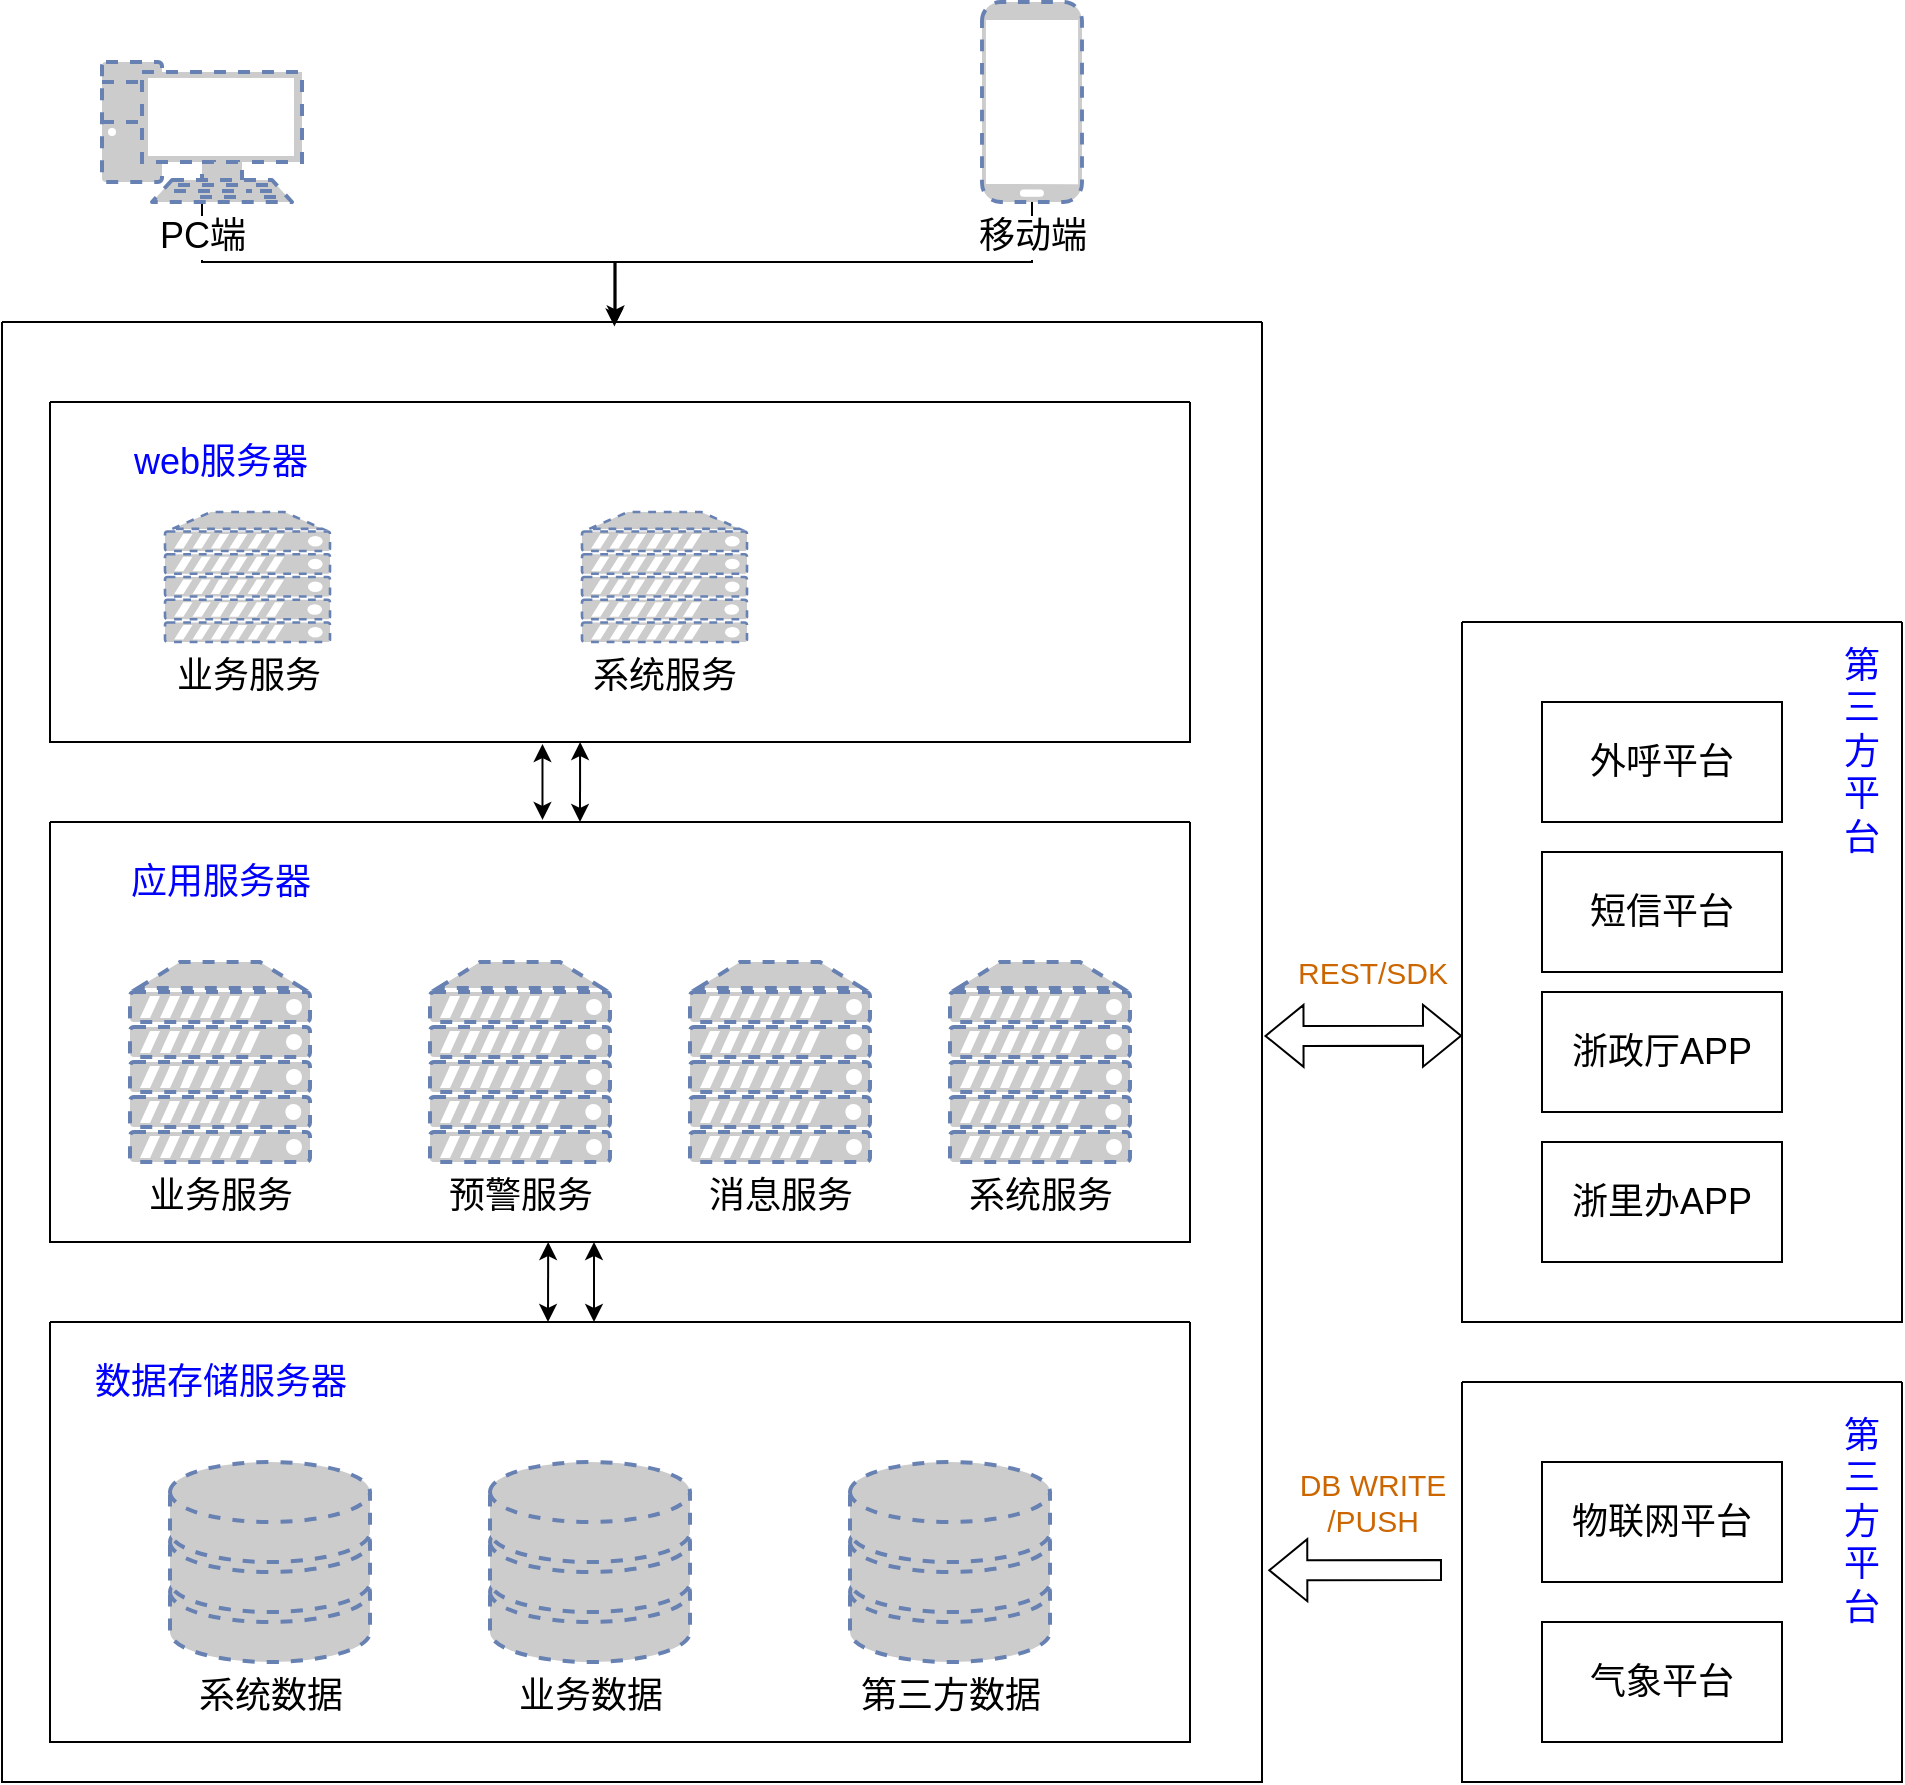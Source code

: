 <mxfile version="15.6.6" type="github">
  <diagram id="nbt3TyejnmN0GIqfXfZn" name="Page-1">
    <mxGraphModel dx="2249" dy="794" grid="1" gridSize="10" guides="1" tooltips="1" connect="1" arrows="1" fold="1" page="1" pageScale="1" pageWidth="827" pageHeight="1169" math="0" shadow="0">
      <root>
        <mxCell id="0" />
        <mxCell id="1" parent="0" />
        <mxCell id="oNlbJa3u0MXDVnOYEHn1-16" value="" style="swimlane;startSize=0;labelBackgroundColor=default;fontSize=22;fontColor=default;strokeColor=default;fillColor=default;" vertex="1" parent="1">
          <mxGeometry x="550" y="410" width="220" height="350" as="geometry" />
        </mxCell>
        <mxCell id="oNlbJa3u0MXDVnOYEHn1-18" value="外呼平台" style="rounded=0;whiteSpace=wrap;html=1;labelBackgroundColor=default;fontSize=18;fontColor=default;strokeColor=default;fillColor=default;" vertex="1" parent="oNlbJa3u0MXDVnOYEHn1-16">
          <mxGeometry x="40" y="40" width="120" height="60" as="geometry" />
        </mxCell>
        <mxCell id="oNlbJa3u0MXDVnOYEHn1-20" value="短信平台" style="rounded=0;whiteSpace=wrap;html=1;labelBackgroundColor=default;fontSize=18;fontColor=default;strokeColor=default;fillColor=default;" vertex="1" parent="oNlbJa3u0MXDVnOYEHn1-16">
          <mxGeometry x="40" y="115" width="120" height="60" as="geometry" />
        </mxCell>
        <mxCell id="oNlbJa3u0MXDVnOYEHn1-21" value="浙政厅APP" style="rounded=0;whiteSpace=wrap;html=1;labelBackgroundColor=default;fontSize=18;fontColor=default;strokeColor=default;fillColor=default;" vertex="1" parent="oNlbJa3u0MXDVnOYEHn1-16">
          <mxGeometry x="40" y="185" width="120" height="60" as="geometry" />
        </mxCell>
        <mxCell id="oNlbJa3u0MXDVnOYEHn1-22" value="浙里办APP" style="rounded=0;whiteSpace=wrap;html=1;labelBackgroundColor=default;fontSize=18;fontColor=default;strokeColor=default;fillColor=default;" vertex="1" parent="oNlbJa3u0MXDVnOYEHn1-16">
          <mxGeometry x="40" y="260" width="120" height="60" as="geometry" />
        </mxCell>
        <mxCell id="oNlbJa3u0MXDVnOYEHn1-35" value="第三方平台" style="rounded=0;whiteSpace=wrap;html=1;labelBackgroundColor=default;fontSize=18;fontColor=#0000FF;strokeColor=none;fillColor=none;dashed=1;strokeWidth=0;" vertex="1" parent="oNlbJa3u0MXDVnOYEHn1-16">
          <mxGeometry x="190" width="20" height="130" as="geometry" />
        </mxCell>
        <mxCell id="oNlbJa3u0MXDVnOYEHn1-23" value="" style="swimlane;startSize=0;labelBackgroundColor=default;fontSize=18;fontColor=default;strokeColor=default;fillColor=default;" vertex="1" parent="1">
          <mxGeometry x="-180" y="260" width="630" height="730" as="geometry" />
        </mxCell>
        <mxCell id="oNlbJa3u0MXDVnOYEHn1-52" value="" style="swimlane;startSize=0;labelBackgroundColor=default;fontSize=18;fontColor=default;strokeColor=default;fillColor=default;" vertex="1" parent="oNlbJa3u0MXDVnOYEHn1-23">
          <mxGeometry x="24" y="500" width="570" height="210" as="geometry" />
        </mxCell>
        <mxCell id="oNlbJa3u0MXDVnOYEHn1-53" value="&lt;font color=&quot;#000000&quot;&gt;第三方数据&lt;/font&gt;" style="fontColor=#0066CC;verticalAlign=top;verticalLabelPosition=bottom;labelPosition=center;align=center;html=1;outlineConnect=0;fillColor=#CCCCCC;strokeColor=#6881B3;gradientColor=none;gradientDirection=north;strokeWidth=2;shape=mxgraph.networks.storage;dashed=1;labelBackgroundColor=default;fontSize=18;" vertex="1" parent="oNlbJa3u0MXDVnOYEHn1-52">
          <mxGeometry x="400" y="70" width="100" height="100" as="geometry" />
        </mxCell>
        <mxCell id="oNlbJa3u0MXDVnOYEHn1-54" value="&lt;font color=&quot;#000000&quot;&gt;业务数据&lt;/font&gt;" style="fontColor=#0066CC;verticalAlign=top;verticalLabelPosition=bottom;labelPosition=center;align=center;html=1;outlineConnect=0;fillColor=#CCCCCC;strokeColor=#6881B3;gradientColor=none;gradientDirection=north;strokeWidth=2;shape=mxgraph.networks.storage;dashed=1;labelBackgroundColor=default;fontSize=18;" vertex="1" parent="oNlbJa3u0MXDVnOYEHn1-52">
          <mxGeometry x="220" y="70" width="100" height="100" as="geometry" />
        </mxCell>
        <mxCell id="oNlbJa3u0MXDVnOYEHn1-55" value="&lt;font style=&quot;font-size: 18px&quot;&gt;数据存储服务器&lt;/font&gt;" style="text;html=1;align=center;verticalAlign=middle;resizable=0;points=[];autosize=1;strokeColor=none;fillColor=none;fontSize=18;fontColor=#0000FF;" vertex="1" parent="oNlbJa3u0MXDVnOYEHn1-52">
          <mxGeometry x="15" y="15" width="140" height="30" as="geometry" />
        </mxCell>
        <mxCell id="oNlbJa3u0MXDVnOYEHn1-56" value="&lt;font color=&quot;#000000&quot;&gt;系统数据&lt;/font&gt;" style="fontColor=#0066CC;verticalAlign=top;verticalLabelPosition=bottom;labelPosition=center;align=center;html=1;outlineConnect=0;fillColor=#CCCCCC;strokeColor=#6881B3;gradientColor=none;gradientDirection=north;strokeWidth=2;shape=mxgraph.networks.storage;dashed=1;labelBackgroundColor=default;fontSize=18;" vertex="1" parent="oNlbJa3u0MXDVnOYEHn1-52">
          <mxGeometry x="60" y="70" width="100" height="100" as="geometry" />
        </mxCell>
        <mxCell id="oNlbJa3u0MXDVnOYEHn1-57" value="" style="swimlane;startSize=0;labelBackgroundColor=default;fontSize=18;fontColor=default;strokeColor=default;fillColor=default;" vertex="1" parent="oNlbJa3u0MXDVnOYEHn1-23">
          <mxGeometry x="24" y="250" width="570" height="210" as="geometry" />
        </mxCell>
        <mxCell id="oNlbJa3u0MXDVnOYEHn1-60" value="&lt;font style=&quot;font-size: 18px&quot;&gt;应用服务器&lt;/font&gt;" style="text;html=1;align=center;verticalAlign=middle;resizable=0;points=[];autosize=1;strokeColor=none;fillColor=none;fontSize=18;fontColor=#0000FF;" vertex="1" parent="oNlbJa3u0MXDVnOYEHn1-57">
          <mxGeometry x="30" y="15" width="110" height="30" as="geometry" />
        </mxCell>
        <mxCell id="oNlbJa3u0MXDVnOYEHn1-62" value="业务服务" style="fontColor=#000000;verticalAlign=top;verticalLabelPosition=bottom;labelPosition=center;align=center;html=1;outlineConnect=0;fillColor=#CCCCCC;strokeColor=#6881B3;gradientColor=none;gradientDirection=north;strokeWidth=2;shape=mxgraph.networks.server;dashed=1;labelBackgroundColor=default;fontSize=18;" vertex="1" parent="oNlbJa3u0MXDVnOYEHn1-57">
          <mxGeometry x="40" y="70" width="90" height="100" as="geometry" />
        </mxCell>
        <mxCell id="oNlbJa3u0MXDVnOYEHn1-63" value="预警服务" style="fontColor=#000000;verticalAlign=top;verticalLabelPosition=bottom;labelPosition=center;align=center;html=1;outlineConnect=0;fillColor=#CCCCCC;strokeColor=#6881B3;gradientColor=none;gradientDirection=north;strokeWidth=2;shape=mxgraph.networks.server;dashed=1;labelBackgroundColor=default;fontSize=18;" vertex="1" parent="oNlbJa3u0MXDVnOYEHn1-57">
          <mxGeometry x="190" y="70" width="90" height="100" as="geometry" />
        </mxCell>
        <mxCell id="oNlbJa3u0MXDVnOYEHn1-64" value="消息服务" style="fontColor=#000000;verticalAlign=top;verticalLabelPosition=bottom;labelPosition=center;align=center;html=1;outlineConnect=0;fillColor=#CCCCCC;strokeColor=#6881B3;gradientColor=none;gradientDirection=north;strokeWidth=2;shape=mxgraph.networks.server;dashed=1;labelBackgroundColor=default;fontSize=18;" vertex="1" parent="oNlbJa3u0MXDVnOYEHn1-57">
          <mxGeometry x="320" y="70" width="90" height="100" as="geometry" />
        </mxCell>
        <mxCell id="oNlbJa3u0MXDVnOYEHn1-65" value="系统服务" style="fontColor=#000000;verticalAlign=top;verticalLabelPosition=bottom;labelPosition=center;align=center;html=1;outlineConnect=0;fillColor=#CCCCCC;strokeColor=#6881B3;gradientColor=none;gradientDirection=north;strokeWidth=2;shape=mxgraph.networks.server;dashed=1;labelBackgroundColor=default;fontSize=18;" vertex="1" parent="oNlbJa3u0MXDVnOYEHn1-57">
          <mxGeometry x="450" y="70" width="90" height="100" as="geometry" />
        </mxCell>
        <mxCell id="oNlbJa3u0MXDVnOYEHn1-72" value="" style="endArrow=classic;startArrow=classic;html=1;rounded=0;labelBackgroundColor=default;fontSize=18;fontColor=default;strokeColor=default;entryX=0.437;entryY=1;entryDx=0;entryDy=0;entryPerimeter=0;fillColor=default;" edge="1" parent="oNlbJa3u0MXDVnOYEHn1-23" target="oNlbJa3u0MXDVnOYEHn1-57">
          <mxGeometry width="50" height="50" relative="1" as="geometry">
            <mxPoint x="273" y="500" as="sourcePoint" />
            <mxPoint x="273.09" y="522.07" as="targetPoint" />
            <Array as="points" />
          </mxGeometry>
        </mxCell>
        <mxCell id="oNlbJa3u0MXDVnOYEHn1-74" value="" style="endArrow=classic;startArrow=classic;html=1;rounded=0;labelBackgroundColor=default;fontSize=18;fontColor=default;strokeColor=default;fillColor=default;" edge="1" parent="oNlbJa3u0MXDVnOYEHn1-23">
          <mxGeometry width="50" height="50" relative="1" as="geometry">
            <mxPoint x="296" y="500" as="sourcePoint" />
            <mxPoint x="296" y="460" as="targetPoint" />
            <Array as="points" />
          </mxGeometry>
        </mxCell>
        <mxCell id="oNlbJa3u0MXDVnOYEHn1-85" value="" style="swimlane;startSize=0;labelBackgroundColor=default;fontSize=18;fontColor=default;strokeColor=default;fillColor=default;" vertex="1" parent="oNlbJa3u0MXDVnOYEHn1-23">
          <mxGeometry x="24" y="40" width="570" height="170" as="geometry" />
        </mxCell>
        <mxCell id="oNlbJa3u0MXDVnOYEHn1-86" value="&lt;font style=&quot;font-size: 18px&quot;&gt;web服务器&lt;/font&gt;" style="text;html=1;align=center;verticalAlign=middle;resizable=0;points=[];autosize=1;strokeColor=none;fillColor=none;fontSize=18;fontColor=#0000FF;" vertex="1" parent="oNlbJa3u0MXDVnOYEHn1-85">
          <mxGeometry x="35" y="15" width="100" height="30" as="geometry" />
        </mxCell>
        <mxCell id="oNlbJa3u0MXDVnOYEHn1-90" value="业务服务" style="fontColor=#000000;verticalAlign=top;verticalLabelPosition=bottom;labelPosition=center;align=center;html=1;outlineConnect=0;fillColor=#CCCCCC;strokeColor=#6881B3;gradientColor=none;gradientDirection=north;strokeWidth=2;shape=mxgraph.networks.server;dashed=1;labelBackgroundColor=default;fontSize=18;" vertex="1" parent="oNlbJa3u0MXDVnOYEHn1-85">
          <mxGeometry x="57.5" y="55" width="82.5" height="65" as="geometry" />
        </mxCell>
        <mxCell id="oNlbJa3u0MXDVnOYEHn1-91" value="系统服务" style="fontColor=#000000;verticalAlign=top;verticalLabelPosition=bottom;labelPosition=center;align=center;html=1;outlineConnect=0;fillColor=#CCCCCC;strokeColor=#6881B3;gradientColor=none;gradientDirection=north;strokeWidth=2;shape=mxgraph.networks.server;dashed=1;labelBackgroundColor=default;fontSize=18;" vertex="1" parent="oNlbJa3u0MXDVnOYEHn1-85">
          <mxGeometry x="266" y="55" width="82.5" height="65" as="geometry" />
        </mxCell>
        <mxCell id="oNlbJa3u0MXDVnOYEHn1-95" value="" style="endArrow=classic;startArrow=classic;html=1;rounded=0;labelBackgroundColor=default;fontSize=18;fontColor=default;strokeColor=default;fillColor=default;exitX=0.432;exitY=-0.005;exitDx=0;exitDy=0;exitPerimeter=0;entryX=0.432;entryY=1.006;entryDx=0;entryDy=0;entryPerimeter=0;" edge="1" parent="oNlbJa3u0MXDVnOYEHn1-23" source="oNlbJa3u0MXDVnOYEHn1-57" target="oNlbJa3u0MXDVnOYEHn1-85">
          <mxGeometry width="50" height="50" relative="1" as="geometry">
            <mxPoint x="570" y="280" as="sourcePoint" />
            <mxPoint x="270" y="270" as="targetPoint" />
          </mxGeometry>
        </mxCell>
        <mxCell id="oNlbJa3u0MXDVnOYEHn1-96" value="" style="endArrow=classic;startArrow=classic;html=1;rounded=0;labelBackgroundColor=default;fontSize=18;fontColor=default;strokeColor=default;fillColor=default;entryX=0.465;entryY=1;entryDx=0;entryDy=0;entryPerimeter=0;" edge="1" parent="oNlbJa3u0MXDVnOYEHn1-23" target="oNlbJa3u0MXDVnOYEHn1-85">
          <mxGeometry width="50" height="50" relative="1" as="geometry">
            <mxPoint x="289" y="250" as="sourcePoint" />
            <mxPoint x="280.81" y="282.04" as="targetPoint" />
          </mxGeometry>
        </mxCell>
        <mxCell id="oNlbJa3u0MXDVnOYEHn1-24" value="" style="shape=flexArrow;endArrow=classic;startArrow=classic;html=1;rounded=0;fontSize=18;fontColor=default;strokeColor=default;labelBackgroundColor=default;exitX=1.002;exitY=0.489;exitDx=0;exitDy=0;entryX=0;entryY=0.591;entryDx=0;entryDy=0;entryPerimeter=0;exitPerimeter=0;" edge="1" parent="1" source="oNlbJa3u0MXDVnOYEHn1-23" target="oNlbJa3u0MXDVnOYEHn1-16">
          <mxGeometry width="100" height="100" relative="1" as="geometry">
            <mxPoint x="440" y="500" as="sourcePoint" />
            <mxPoint x="550" y="504" as="targetPoint" />
          </mxGeometry>
        </mxCell>
        <mxCell id="oNlbJa3u0MXDVnOYEHn1-25" value="REST/SDK" style="text;html=1;align=center;verticalAlign=middle;resizable=0;points=[];autosize=1;strokeColor=none;fillColor=none;fontSize=15;fontColor=#CC6600;" vertex="1" parent="1">
          <mxGeometry x="460" y="575" width="90" height="20" as="geometry" />
        </mxCell>
        <mxCell id="oNlbJa3u0MXDVnOYEHn1-36" value="" style="swimlane;startSize=0;labelBackgroundColor=default;fontSize=22;fontColor=default;strokeColor=default;fillColor=default;" vertex="1" parent="1">
          <mxGeometry x="550" y="790" width="220" height="200" as="geometry" />
        </mxCell>
        <mxCell id="oNlbJa3u0MXDVnOYEHn1-37" value="物联网平台" style="rounded=0;whiteSpace=wrap;html=1;labelBackgroundColor=default;fontSize=18;fontColor=default;strokeColor=default;fillColor=default;" vertex="1" parent="oNlbJa3u0MXDVnOYEHn1-36">
          <mxGeometry x="40" y="40" width="120" height="60" as="geometry" />
        </mxCell>
        <mxCell id="oNlbJa3u0MXDVnOYEHn1-41" value="第三方平台" style="rounded=0;whiteSpace=wrap;html=1;labelBackgroundColor=default;fontSize=18;fontColor=#0000FF;strokeColor=none;fillColor=none;dashed=1;strokeWidth=0;" vertex="1" parent="oNlbJa3u0MXDVnOYEHn1-36">
          <mxGeometry x="190" y="5" width="20" height="130" as="geometry" />
        </mxCell>
        <mxCell id="oNlbJa3u0MXDVnOYEHn1-42" value="气象平台" style="rounded=0;whiteSpace=wrap;html=1;labelBackgroundColor=default;fontSize=18;fontColor=default;strokeColor=default;fillColor=default;" vertex="1" parent="oNlbJa3u0MXDVnOYEHn1-36">
          <mxGeometry x="40" y="120" width="120" height="60" as="geometry" />
        </mxCell>
        <mxCell id="oNlbJa3u0MXDVnOYEHn1-99" value="" style="edgeStyle=orthogonalEdgeStyle;rounded=0;orthogonalLoop=1;jettySize=auto;html=1;labelBackgroundColor=default;fontSize=18;fontColor=default;strokeColor=default;fillColor=default;entryX=0.487;entryY=0.001;entryDx=0;entryDy=0;entryPerimeter=0;" edge="1" parent="1" source="oNlbJa3u0MXDVnOYEHn1-66" target="oNlbJa3u0MXDVnOYEHn1-23">
          <mxGeometry relative="1" as="geometry" />
        </mxCell>
        <mxCell id="oNlbJa3u0MXDVnOYEHn1-66" value="PC端" style="fontColor=#000000;verticalAlign=top;verticalLabelPosition=bottom;labelPosition=center;align=center;html=1;outlineConnect=0;fillColor=#CCCCCC;strokeColor=#6881B3;gradientColor=none;gradientDirection=north;strokeWidth=2;shape=mxgraph.networks.pc;dashed=1;labelBackgroundColor=default;fontSize=18;" vertex="1" parent="1">
          <mxGeometry x="-130" y="130" width="100" height="70" as="geometry" />
        </mxCell>
        <mxCell id="oNlbJa3u0MXDVnOYEHn1-101" value="" style="edgeStyle=orthogonalEdgeStyle;rounded=0;orthogonalLoop=1;jettySize=auto;html=1;labelBackgroundColor=default;fontSize=18;fontColor=default;strokeColor=default;fillColor=default;entryX=0.486;entryY=0.003;entryDx=0;entryDy=0;entryPerimeter=0;" edge="1" parent="1" source="oNlbJa3u0MXDVnOYEHn1-67" target="oNlbJa3u0MXDVnOYEHn1-23">
          <mxGeometry relative="1" as="geometry" />
        </mxCell>
        <mxCell id="oNlbJa3u0MXDVnOYEHn1-67" value="移动端" style="fontColor=#000000;verticalAlign=top;verticalLabelPosition=bottom;labelPosition=center;align=center;html=1;outlineConnect=0;fillColor=#CCCCCC;strokeColor=#6881B3;gradientColor=none;gradientDirection=north;strokeWidth=2;shape=mxgraph.networks.mobile;dashed=1;labelBackgroundColor=default;fontSize=18;" vertex="1" parent="1">
          <mxGeometry x="310" y="100" width="50" height="100" as="geometry" />
        </mxCell>
        <mxCell id="oNlbJa3u0MXDVnOYEHn1-68" value="" style="shape=flexArrow;endArrow=classic;html=1;rounded=0;labelBackgroundColor=default;fontSize=18;fontColor=default;strokeColor=default;entryX=1.005;entryY=0.855;entryDx=0;entryDy=0;entryPerimeter=0;" edge="1" parent="1" target="oNlbJa3u0MXDVnOYEHn1-23">
          <mxGeometry width="50" height="50" relative="1" as="geometry">
            <mxPoint x="540" y="884" as="sourcePoint" />
            <mxPoint x="460" y="885" as="targetPoint" />
          </mxGeometry>
        </mxCell>
        <mxCell id="oNlbJa3u0MXDVnOYEHn1-69" value="DB WRITE&lt;br&gt;/PUSH" style="text;html=1;align=center;verticalAlign=middle;resizable=0;points=[];autosize=1;strokeColor=none;fillColor=none;fontSize=15;fontColor=#CC6600;" vertex="1" parent="1">
          <mxGeometry x="460" y="830" width="90" height="40" as="geometry" />
        </mxCell>
      </root>
    </mxGraphModel>
  </diagram>
</mxfile>

